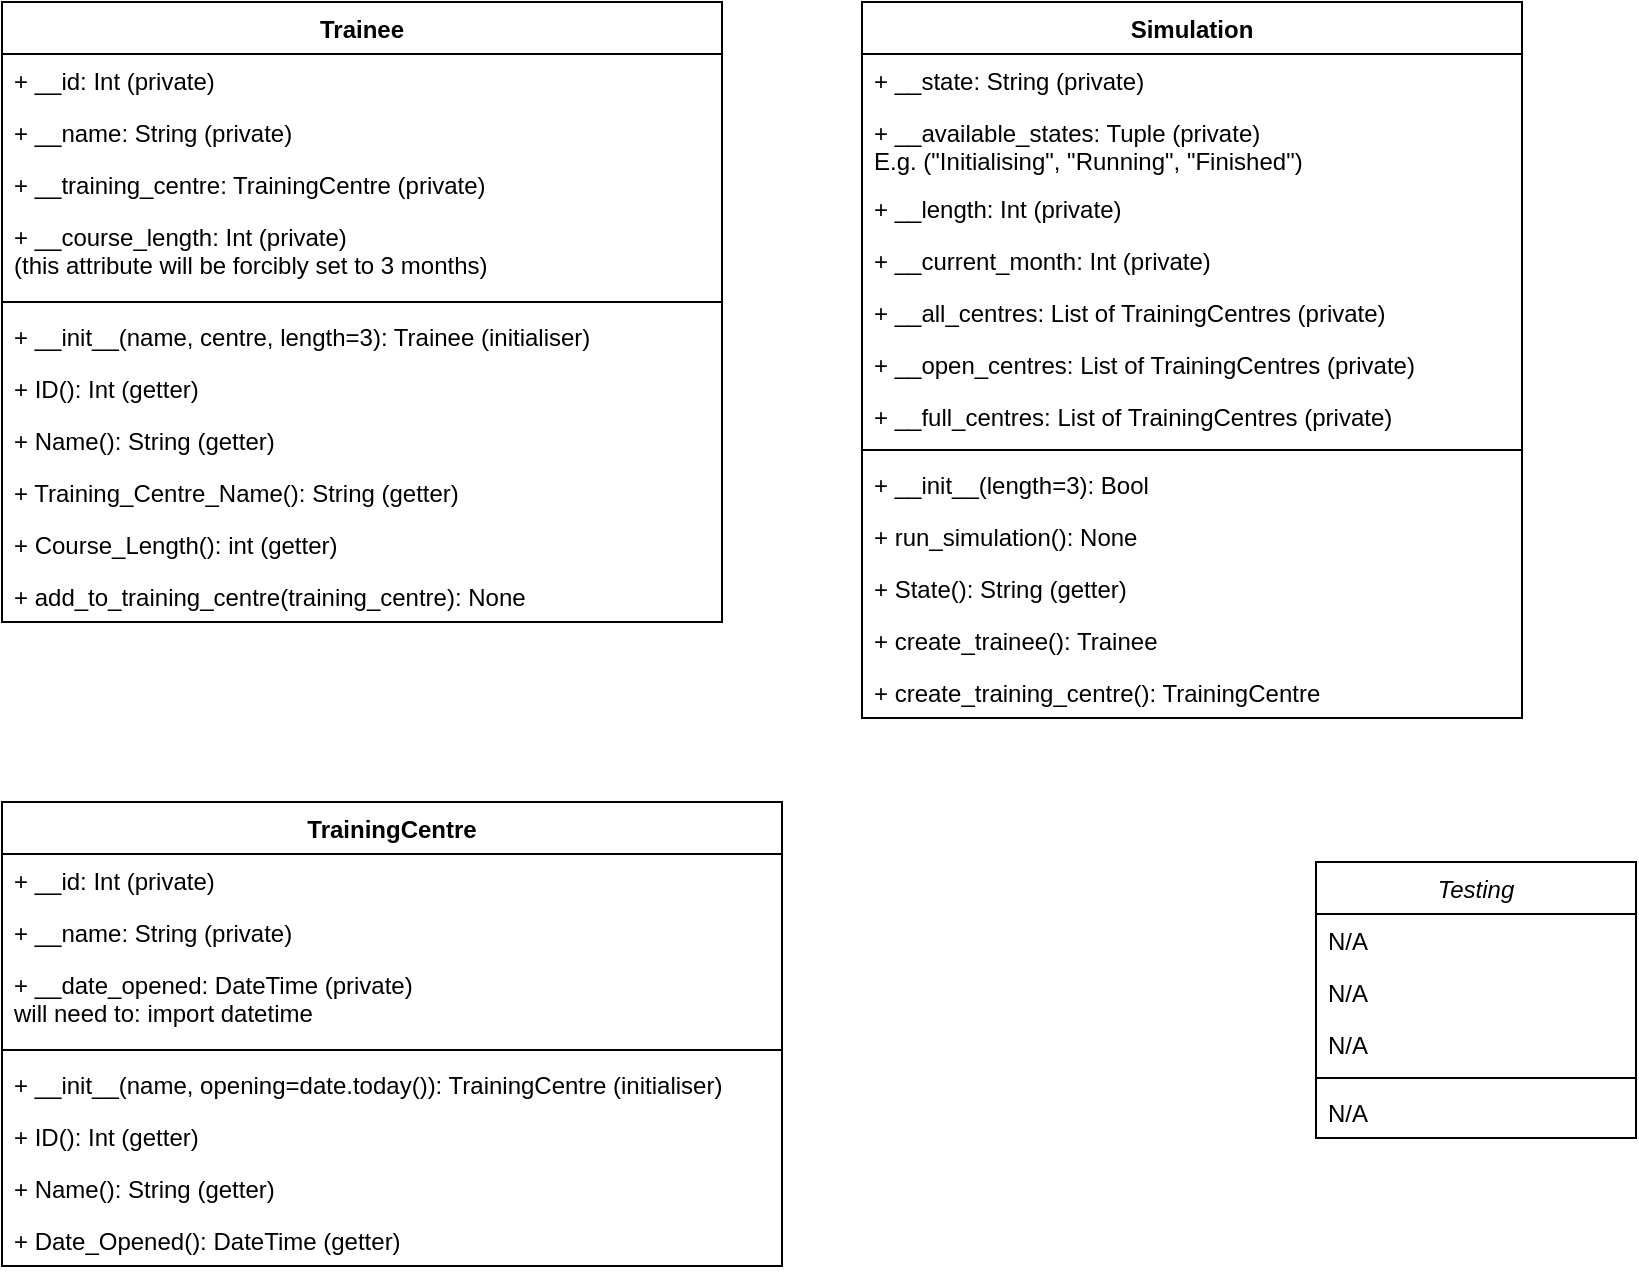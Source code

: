 <mxfile version="15.2.1" type="device"><diagram id="C5RBs43oDa-KdzZeNtuy" name="Page-1"><mxGraphModel dx="981" dy="484" grid="1" gridSize="10" guides="1" tooltips="1" connect="1" arrows="1" fold="1" page="1" pageScale="1" pageWidth="827" pageHeight="1169" math="0" shadow="0"><root><mxCell id="WIyWlLk6GJQsqaUBKTNV-0"/><mxCell id="WIyWlLk6GJQsqaUBKTNV-1" parent="WIyWlLk6GJQsqaUBKTNV-0"/><mxCell id="zkfFHV4jXpPFQw0GAbJ--0" value="Testing" style="swimlane;fontStyle=2;align=center;verticalAlign=top;childLayout=stackLayout;horizontal=1;startSize=26;horizontalStack=0;resizeParent=1;resizeLast=0;collapsible=1;marginBottom=0;rounded=0;shadow=0;strokeWidth=1;" parent="WIyWlLk6GJQsqaUBKTNV-1" vertex="1"><mxGeometry x="667" y="490" width="160" height="138" as="geometry"><mxRectangle x="230" y="140" width="160" height="26" as="alternateBounds"/></mxGeometry></mxCell><mxCell id="zkfFHV4jXpPFQw0GAbJ--1" value="N/A" style="text;align=left;verticalAlign=top;spacingLeft=4;spacingRight=4;overflow=hidden;rotatable=0;points=[[0,0.5],[1,0.5]];portConstraint=eastwest;" parent="zkfFHV4jXpPFQw0GAbJ--0" vertex="1"><mxGeometry y="26" width="160" height="26" as="geometry"/></mxCell><mxCell id="zkfFHV4jXpPFQw0GAbJ--2" value="N/A" style="text;align=left;verticalAlign=top;spacingLeft=4;spacingRight=4;overflow=hidden;rotatable=0;points=[[0,0.5],[1,0.5]];portConstraint=eastwest;rounded=0;shadow=0;html=0;" parent="zkfFHV4jXpPFQw0GAbJ--0" vertex="1"><mxGeometry y="52" width="160" height="26" as="geometry"/></mxCell><mxCell id="zkfFHV4jXpPFQw0GAbJ--3" value="N/A" style="text;align=left;verticalAlign=top;spacingLeft=4;spacingRight=4;overflow=hidden;rotatable=0;points=[[0,0.5],[1,0.5]];portConstraint=eastwest;rounded=0;shadow=0;html=0;" parent="zkfFHV4jXpPFQw0GAbJ--0" vertex="1"><mxGeometry y="78" width="160" height="26" as="geometry"/></mxCell><mxCell id="zkfFHV4jXpPFQw0GAbJ--4" value="" style="line;html=1;strokeWidth=1;align=left;verticalAlign=middle;spacingTop=-1;spacingLeft=3;spacingRight=3;rotatable=0;labelPosition=right;points=[];portConstraint=eastwest;" parent="zkfFHV4jXpPFQw0GAbJ--0" vertex="1"><mxGeometry y="104" width="160" height="8" as="geometry"/></mxCell><mxCell id="zkfFHV4jXpPFQw0GAbJ--5" value="N/A" style="text;align=left;verticalAlign=top;spacingLeft=4;spacingRight=4;overflow=hidden;rotatable=0;points=[[0,0.5],[1,0.5]];portConstraint=eastwest;" parent="zkfFHV4jXpPFQw0GAbJ--0" vertex="1"><mxGeometry y="112" width="160" height="26" as="geometry"/></mxCell><mxCell id="hRqVdmEy-nGSuZevG_nU-3" value="Trainee" style="swimlane;fontStyle=1;align=center;verticalAlign=top;childLayout=stackLayout;horizontal=1;startSize=26;horizontalStack=0;resizeParent=1;resizeParentMax=0;resizeLast=0;collapsible=1;marginBottom=0;" vertex="1" parent="WIyWlLk6GJQsqaUBKTNV-1"><mxGeometry x="10" y="60" width="360" height="310" as="geometry"/></mxCell><mxCell id="hRqVdmEy-nGSuZevG_nU-19" value="+ __id: Int (private)" style="text;strokeColor=none;fillColor=none;align=left;verticalAlign=top;spacingLeft=4;spacingRight=4;overflow=hidden;rotatable=0;points=[[0,0.5],[1,0.5]];portConstraint=eastwest;" vertex="1" parent="hRqVdmEy-nGSuZevG_nU-3"><mxGeometry y="26" width="360" height="26" as="geometry"/></mxCell><mxCell id="hRqVdmEy-nGSuZevG_nU-4" value="+ __name: String (private)" style="text;strokeColor=none;fillColor=none;align=left;verticalAlign=top;spacingLeft=4;spacingRight=4;overflow=hidden;rotatable=0;points=[[0,0.5],[1,0.5]];portConstraint=eastwest;" vertex="1" parent="hRqVdmEy-nGSuZevG_nU-3"><mxGeometry y="52" width="360" height="26" as="geometry"/></mxCell><mxCell id="hRqVdmEy-nGSuZevG_nU-7" value="+ __training_centre: TrainingCentre (private)" style="text;strokeColor=none;fillColor=none;align=left;verticalAlign=top;spacingLeft=4;spacingRight=4;overflow=hidden;rotatable=0;points=[[0,0.5],[1,0.5]];portConstraint=eastwest;" vertex="1" parent="hRqVdmEy-nGSuZevG_nU-3"><mxGeometry y="78" width="360" height="26" as="geometry"/></mxCell><mxCell id="hRqVdmEy-nGSuZevG_nU-8" value="+ __course_length: Int (private)&#10;(this attribute will be forcibly set to 3 months)" style="text;strokeColor=none;fillColor=none;align=left;verticalAlign=top;spacingLeft=4;spacingRight=4;overflow=hidden;rotatable=0;points=[[0,0.5],[1,0.5]];portConstraint=eastwest;" vertex="1" parent="hRqVdmEy-nGSuZevG_nU-3"><mxGeometry y="104" width="360" height="42" as="geometry"/></mxCell><mxCell id="hRqVdmEy-nGSuZevG_nU-5" value="" style="line;strokeWidth=1;fillColor=none;align=left;verticalAlign=middle;spacingTop=-1;spacingLeft=3;spacingRight=3;rotatable=0;labelPosition=right;points=[];portConstraint=eastwest;" vertex="1" parent="hRqVdmEy-nGSuZevG_nU-3"><mxGeometry y="146" width="360" height="8" as="geometry"/></mxCell><mxCell id="hRqVdmEy-nGSuZevG_nU-18" value="+ __init__(name, centre, length=3): Trainee (initialiser)" style="text;strokeColor=none;fillColor=none;align=left;verticalAlign=top;spacingLeft=4;spacingRight=4;overflow=hidden;rotatable=0;points=[[0,0.5],[1,0.5]];portConstraint=eastwest;" vertex="1" parent="hRqVdmEy-nGSuZevG_nU-3"><mxGeometry y="154" width="360" height="26" as="geometry"/></mxCell><mxCell id="hRqVdmEy-nGSuZevG_nU-20" value="+ ID(): Int (getter)" style="text;strokeColor=none;fillColor=none;align=left;verticalAlign=top;spacingLeft=4;spacingRight=4;overflow=hidden;rotatable=0;points=[[0,0.5],[1,0.5]];portConstraint=eastwest;" vertex="1" parent="hRqVdmEy-nGSuZevG_nU-3"><mxGeometry y="180" width="360" height="26" as="geometry"/></mxCell><mxCell id="hRqVdmEy-nGSuZevG_nU-6" value="+ Name(): String (getter)" style="text;strokeColor=none;fillColor=none;align=left;verticalAlign=top;spacingLeft=4;spacingRight=4;overflow=hidden;rotatable=0;points=[[0,0.5],[1,0.5]];portConstraint=eastwest;" vertex="1" parent="hRqVdmEy-nGSuZevG_nU-3"><mxGeometry y="206" width="360" height="26" as="geometry"/></mxCell><mxCell id="hRqVdmEy-nGSuZevG_nU-9" value="+ Training_Centre_Name(): String (getter)" style="text;strokeColor=none;fillColor=none;align=left;verticalAlign=top;spacingLeft=4;spacingRight=4;overflow=hidden;rotatable=0;points=[[0,0.5],[1,0.5]];portConstraint=eastwest;" vertex="1" parent="hRqVdmEy-nGSuZevG_nU-3"><mxGeometry y="232" width="360" height="26" as="geometry"/></mxCell><mxCell id="hRqVdmEy-nGSuZevG_nU-10" value="+ Course_Length(): int (getter)" style="text;strokeColor=none;fillColor=none;align=left;verticalAlign=top;spacingLeft=4;spacingRight=4;overflow=hidden;rotatable=0;points=[[0,0.5],[1,0.5]];portConstraint=eastwest;" vertex="1" parent="hRqVdmEy-nGSuZevG_nU-3"><mxGeometry y="258" width="360" height="26" as="geometry"/></mxCell><mxCell id="hRqVdmEy-nGSuZevG_nU-32" value="+ add_to_training_centre(training_centre): None" style="text;strokeColor=none;fillColor=none;align=left;verticalAlign=top;spacingLeft=4;spacingRight=4;overflow=hidden;rotatable=0;points=[[0,0.5],[1,0.5]];portConstraint=eastwest;" vertex="1" parent="hRqVdmEy-nGSuZevG_nU-3"><mxGeometry y="284" width="360" height="26" as="geometry"/></mxCell><mxCell id="hRqVdmEy-nGSuZevG_nU-11" value="Simulation" style="swimlane;fontStyle=1;align=center;verticalAlign=top;childLayout=stackLayout;horizontal=1;startSize=26;horizontalStack=0;resizeParent=1;resizeParentMax=0;resizeLast=0;collapsible=1;marginBottom=0;" vertex="1" parent="WIyWlLk6GJQsqaUBKTNV-1"><mxGeometry x="440" y="60" width="330" height="358" as="geometry"/></mxCell><mxCell id="hRqVdmEy-nGSuZevG_nU-12" value="+ __state: String (private)" style="text;strokeColor=none;fillColor=none;align=left;verticalAlign=top;spacingLeft=4;spacingRight=4;overflow=hidden;rotatable=0;points=[[0,0.5],[1,0.5]];portConstraint=eastwest;" vertex="1" parent="hRqVdmEy-nGSuZevG_nU-11"><mxGeometry y="26" width="330" height="26" as="geometry"/></mxCell><mxCell id="hRqVdmEy-nGSuZevG_nU-15" value="+ __available_states: Tuple (private)&#10;E.g. (&quot;Initialising&quot;, &quot;Running&quot;, &quot;Finished&quot;)" style="text;strokeColor=none;fillColor=none;align=left;verticalAlign=top;spacingLeft=4;spacingRight=4;overflow=hidden;rotatable=0;points=[[0,0.5],[1,0.5]];portConstraint=eastwest;" vertex="1" parent="hRqVdmEy-nGSuZevG_nU-11"><mxGeometry y="52" width="330" height="38" as="geometry"/></mxCell><mxCell id="hRqVdmEy-nGSuZevG_nU-27" value="+ __length: Int (private)" style="text;strokeColor=none;fillColor=none;align=left;verticalAlign=top;spacingLeft=4;spacingRight=4;overflow=hidden;rotatable=0;points=[[0,0.5],[1,0.5]];portConstraint=eastwest;" vertex="1" parent="hRqVdmEy-nGSuZevG_nU-11"><mxGeometry y="90" width="330" height="26" as="geometry"/></mxCell><mxCell id="hRqVdmEy-nGSuZevG_nU-35" value="+ __current_month: Int (private)" style="text;strokeColor=none;fillColor=none;align=left;verticalAlign=top;spacingLeft=4;spacingRight=4;overflow=hidden;rotatable=0;points=[[0,0.5],[1,0.5]];portConstraint=eastwest;" vertex="1" parent="hRqVdmEy-nGSuZevG_nU-11"><mxGeometry y="116" width="330" height="26" as="geometry"/></mxCell><mxCell id="hRqVdmEy-nGSuZevG_nU-36" value="+ __all_centres: List of TrainingCentres (private)" style="text;strokeColor=none;fillColor=none;align=left;verticalAlign=top;spacingLeft=4;spacingRight=4;overflow=hidden;rotatable=0;points=[[0,0.5],[1,0.5]];portConstraint=eastwest;" vertex="1" parent="hRqVdmEy-nGSuZevG_nU-11"><mxGeometry y="142" width="330" height="26" as="geometry"/></mxCell><mxCell id="hRqVdmEy-nGSuZevG_nU-37" value="+ __open_centres: List of TrainingCentres (private)" style="text;strokeColor=none;fillColor=none;align=left;verticalAlign=top;spacingLeft=4;spacingRight=4;overflow=hidden;rotatable=0;points=[[0,0.5],[1,0.5]];portConstraint=eastwest;" vertex="1" parent="hRqVdmEy-nGSuZevG_nU-11"><mxGeometry y="168" width="330" height="26" as="geometry"/></mxCell><mxCell id="hRqVdmEy-nGSuZevG_nU-38" value="+ __full_centres: List of TrainingCentres (private)" style="text;strokeColor=none;fillColor=none;align=left;verticalAlign=top;spacingLeft=4;spacingRight=4;overflow=hidden;rotatable=0;points=[[0,0.5],[1,0.5]];portConstraint=eastwest;" vertex="1" parent="hRqVdmEy-nGSuZevG_nU-11"><mxGeometry y="194" width="330" height="26" as="geometry"/></mxCell><mxCell id="hRqVdmEy-nGSuZevG_nU-13" value="" style="line;strokeWidth=1;fillColor=none;align=left;verticalAlign=middle;spacingTop=-1;spacingLeft=3;spacingRight=3;rotatable=0;labelPosition=right;points=[];portConstraint=eastwest;" vertex="1" parent="hRqVdmEy-nGSuZevG_nU-11"><mxGeometry y="220" width="330" height="8" as="geometry"/></mxCell><mxCell id="hRqVdmEy-nGSuZevG_nU-14" value="+ __init__(length=3): Bool" style="text;strokeColor=none;fillColor=none;align=left;verticalAlign=top;spacingLeft=4;spacingRight=4;overflow=hidden;rotatable=0;points=[[0,0.5],[1,0.5]];portConstraint=eastwest;" vertex="1" parent="hRqVdmEy-nGSuZevG_nU-11"><mxGeometry y="228" width="330" height="26" as="geometry"/></mxCell><mxCell id="hRqVdmEy-nGSuZevG_nU-28" value="+ run_simulation(): None" style="text;strokeColor=none;fillColor=none;align=left;verticalAlign=top;spacingLeft=4;spacingRight=4;overflow=hidden;rotatable=0;points=[[0,0.5],[1,0.5]];portConstraint=eastwest;" vertex="1" parent="hRqVdmEy-nGSuZevG_nU-11"><mxGeometry y="254" width="330" height="26" as="geometry"/></mxCell><mxCell id="hRqVdmEy-nGSuZevG_nU-16" value="+ State(): String (getter)" style="text;strokeColor=none;fillColor=none;align=left;verticalAlign=top;spacingLeft=4;spacingRight=4;overflow=hidden;rotatable=0;points=[[0,0.5],[1,0.5]];portConstraint=eastwest;" vertex="1" parent="hRqVdmEy-nGSuZevG_nU-11"><mxGeometry y="280" width="330" height="26" as="geometry"/></mxCell><mxCell id="hRqVdmEy-nGSuZevG_nU-33" value="+ create_trainee(): Trainee" style="text;strokeColor=none;fillColor=none;align=left;verticalAlign=top;spacingLeft=4;spacingRight=4;overflow=hidden;rotatable=0;points=[[0,0.5],[1,0.5]];portConstraint=eastwest;" vertex="1" parent="hRqVdmEy-nGSuZevG_nU-11"><mxGeometry y="306" width="330" height="26" as="geometry"/></mxCell><mxCell id="hRqVdmEy-nGSuZevG_nU-34" value="+ create_training_centre(): TrainingCentre" style="text;strokeColor=none;fillColor=none;align=left;verticalAlign=top;spacingLeft=4;spacingRight=4;overflow=hidden;rotatable=0;points=[[0,0.5],[1,0.5]];portConstraint=eastwest;" vertex="1" parent="hRqVdmEy-nGSuZevG_nU-11"><mxGeometry y="332" width="330" height="26" as="geometry"/></mxCell><mxCell id="hRqVdmEy-nGSuZevG_nU-21" value="TrainingCentre" style="swimlane;fontStyle=1;align=center;verticalAlign=top;childLayout=stackLayout;horizontal=1;startSize=26;horizontalStack=0;resizeParent=1;resizeParentMax=0;resizeLast=0;collapsible=1;marginBottom=0;" vertex="1" parent="WIyWlLk6GJQsqaUBKTNV-1"><mxGeometry x="10" y="460" width="390" height="232" as="geometry"/></mxCell><mxCell id="hRqVdmEy-nGSuZevG_nU-22" value="+ __id: Int (private)" style="text;strokeColor=none;fillColor=none;align=left;verticalAlign=top;spacingLeft=4;spacingRight=4;overflow=hidden;rotatable=0;points=[[0,0.5],[1,0.5]];portConstraint=eastwest;" vertex="1" parent="hRqVdmEy-nGSuZevG_nU-21"><mxGeometry y="26" width="390" height="26" as="geometry"/></mxCell><mxCell id="hRqVdmEy-nGSuZevG_nU-25" value="+ __name: String (private)" style="text;strokeColor=none;fillColor=none;align=left;verticalAlign=top;spacingLeft=4;spacingRight=4;overflow=hidden;rotatable=0;points=[[0,0.5],[1,0.5]];portConstraint=eastwest;" vertex="1" parent="hRqVdmEy-nGSuZevG_nU-21"><mxGeometry y="52" width="390" height="26" as="geometry"/></mxCell><mxCell id="hRqVdmEy-nGSuZevG_nU-26" value="+ __date_opened: DateTime (private)&#10;will need to: import datetime" style="text;strokeColor=none;fillColor=none;align=left;verticalAlign=top;spacingLeft=4;spacingRight=4;overflow=hidden;rotatable=0;points=[[0,0.5],[1,0.5]];portConstraint=eastwest;" vertex="1" parent="hRqVdmEy-nGSuZevG_nU-21"><mxGeometry y="78" width="390" height="42" as="geometry"/></mxCell><mxCell id="hRqVdmEy-nGSuZevG_nU-23" value="" style="line;strokeWidth=1;fillColor=none;align=left;verticalAlign=middle;spacingTop=-1;spacingLeft=3;spacingRight=3;rotatable=0;labelPosition=right;points=[];portConstraint=eastwest;" vertex="1" parent="hRqVdmEy-nGSuZevG_nU-21"><mxGeometry y="120" width="390" height="8" as="geometry"/></mxCell><mxCell id="hRqVdmEy-nGSuZevG_nU-24" value="+ __init__(name, opening=date.today()): TrainingCentre (initialiser)" style="text;strokeColor=none;fillColor=none;align=left;verticalAlign=top;spacingLeft=4;spacingRight=4;overflow=hidden;rotatable=0;points=[[0,0.5],[1,0.5]];portConstraint=eastwest;" vertex="1" parent="hRqVdmEy-nGSuZevG_nU-21"><mxGeometry y="128" width="390" height="26" as="geometry"/></mxCell><mxCell id="hRqVdmEy-nGSuZevG_nU-29" value="+ ID(): Int (getter)" style="text;strokeColor=none;fillColor=none;align=left;verticalAlign=top;spacingLeft=4;spacingRight=4;overflow=hidden;rotatable=0;points=[[0,0.5],[1,0.5]];portConstraint=eastwest;" vertex="1" parent="hRqVdmEy-nGSuZevG_nU-21"><mxGeometry y="154" width="390" height="26" as="geometry"/></mxCell><mxCell id="hRqVdmEy-nGSuZevG_nU-30" value="+ Name(): String (getter)" style="text;strokeColor=none;fillColor=none;align=left;verticalAlign=top;spacingLeft=4;spacingRight=4;overflow=hidden;rotatable=0;points=[[0,0.5],[1,0.5]];portConstraint=eastwest;" vertex="1" parent="hRqVdmEy-nGSuZevG_nU-21"><mxGeometry y="180" width="390" height="26" as="geometry"/></mxCell><mxCell id="hRqVdmEy-nGSuZevG_nU-31" value="+ Date_Opened(): DateTime (getter)" style="text;strokeColor=none;fillColor=none;align=left;verticalAlign=top;spacingLeft=4;spacingRight=4;overflow=hidden;rotatable=0;points=[[0,0.5],[1,0.5]];portConstraint=eastwest;" vertex="1" parent="hRqVdmEy-nGSuZevG_nU-21"><mxGeometry y="206" width="390" height="26" as="geometry"/></mxCell></root></mxGraphModel></diagram></mxfile>